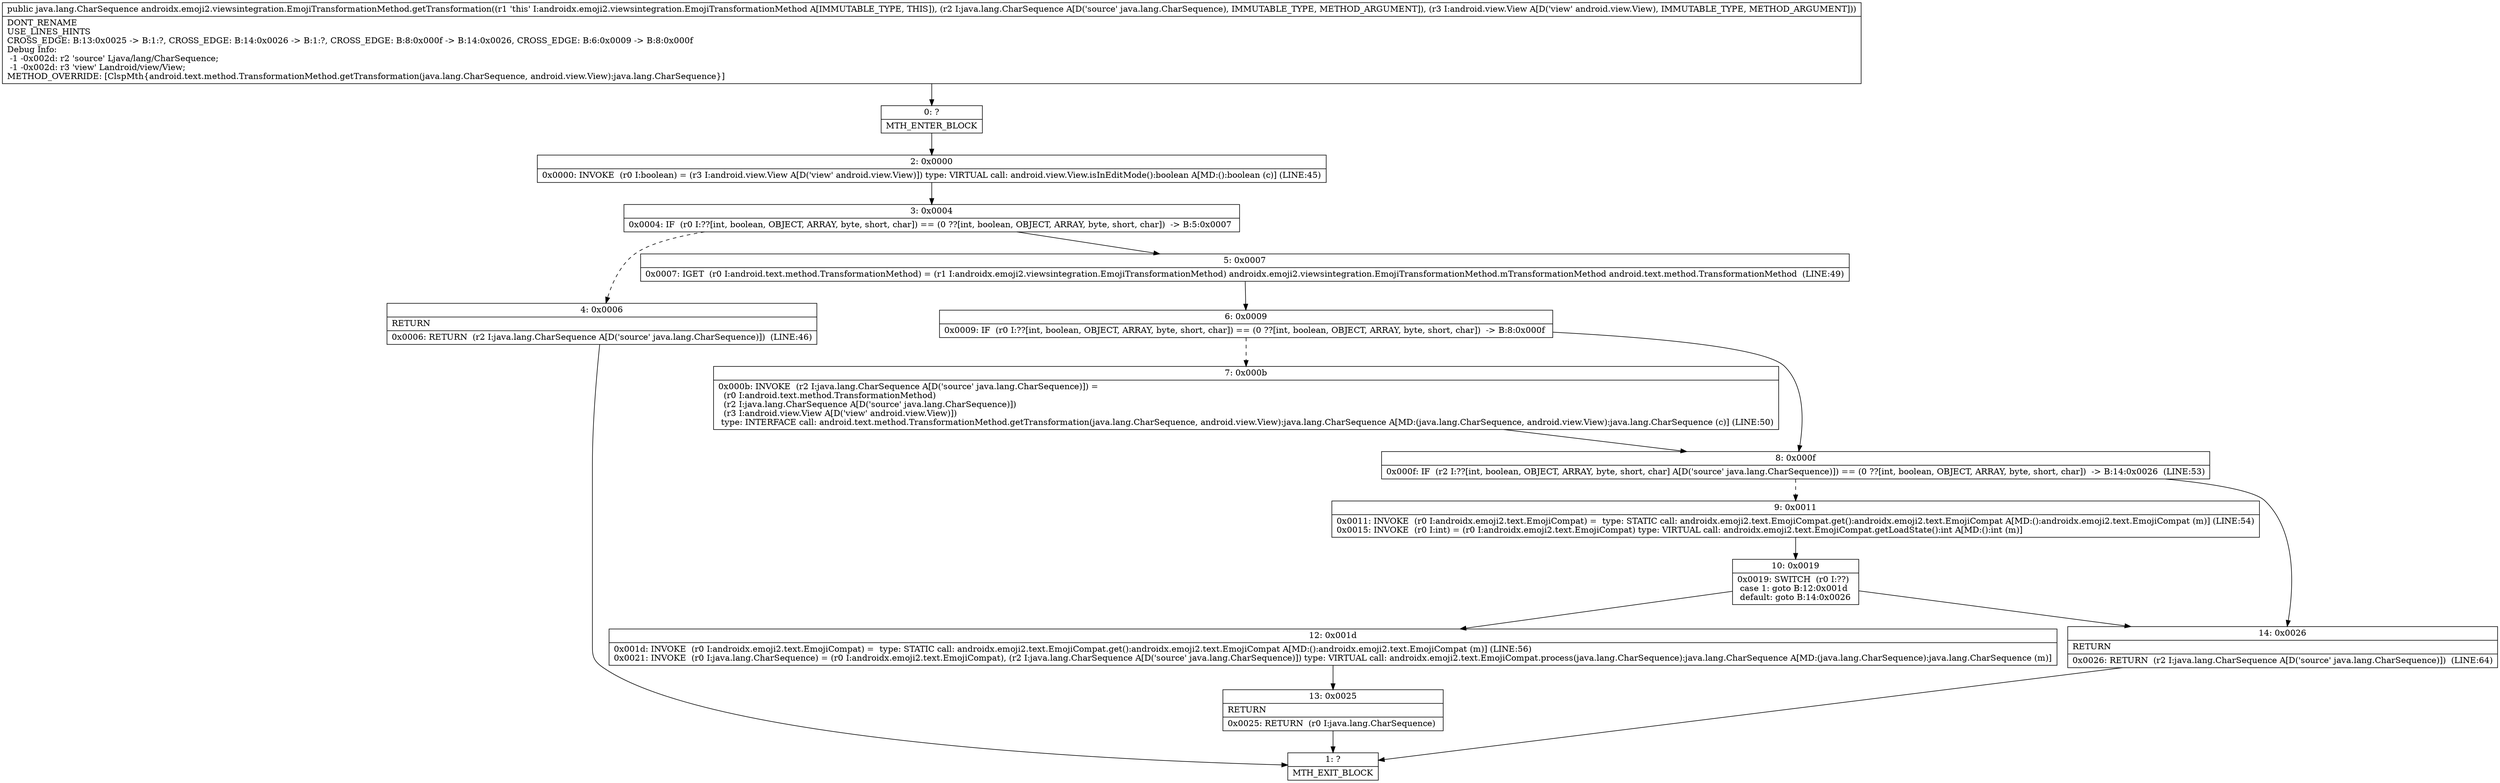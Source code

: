 digraph "CFG forandroidx.emoji2.viewsintegration.EmojiTransformationMethod.getTransformation(Ljava\/lang\/CharSequence;Landroid\/view\/View;)Ljava\/lang\/CharSequence;" {
Node_0 [shape=record,label="{0\:\ ?|MTH_ENTER_BLOCK\l}"];
Node_2 [shape=record,label="{2\:\ 0x0000|0x0000: INVOKE  (r0 I:boolean) = (r3 I:android.view.View A[D('view' android.view.View)]) type: VIRTUAL call: android.view.View.isInEditMode():boolean A[MD:():boolean (c)] (LINE:45)\l}"];
Node_3 [shape=record,label="{3\:\ 0x0004|0x0004: IF  (r0 I:??[int, boolean, OBJECT, ARRAY, byte, short, char]) == (0 ??[int, boolean, OBJECT, ARRAY, byte, short, char])  \-\> B:5:0x0007 \l}"];
Node_4 [shape=record,label="{4\:\ 0x0006|RETURN\l|0x0006: RETURN  (r2 I:java.lang.CharSequence A[D('source' java.lang.CharSequence)])  (LINE:46)\l}"];
Node_1 [shape=record,label="{1\:\ ?|MTH_EXIT_BLOCK\l}"];
Node_5 [shape=record,label="{5\:\ 0x0007|0x0007: IGET  (r0 I:android.text.method.TransformationMethod) = (r1 I:androidx.emoji2.viewsintegration.EmojiTransformationMethod) androidx.emoji2.viewsintegration.EmojiTransformationMethod.mTransformationMethod android.text.method.TransformationMethod  (LINE:49)\l}"];
Node_6 [shape=record,label="{6\:\ 0x0009|0x0009: IF  (r0 I:??[int, boolean, OBJECT, ARRAY, byte, short, char]) == (0 ??[int, boolean, OBJECT, ARRAY, byte, short, char])  \-\> B:8:0x000f \l}"];
Node_7 [shape=record,label="{7\:\ 0x000b|0x000b: INVOKE  (r2 I:java.lang.CharSequence A[D('source' java.lang.CharSequence)]) = \l  (r0 I:android.text.method.TransformationMethod)\l  (r2 I:java.lang.CharSequence A[D('source' java.lang.CharSequence)])\l  (r3 I:android.view.View A[D('view' android.view.View)])\l type: INTERFACE call: android.text.method.TransformationMethod.getTransformation(java.lang.CharSequence, android.view.View):java.lang.CharSequence A[MD:(java.lang.CharSequence, android.view.View):java.lang.CharSequence (c)] (LINE:50)\l}"];
Node_8 [shape=record,label="{8\:\ 0x000f|0x000f: IF  (r2 I:??[int, boolean, OBJECT, ARRAY, byte, short, char] A[D('source' java.lang.CharSequence)]) == (0 ??[int, boolean, OBJECT, ARRAY, byte, short, char])  \-\> B:14:0x0026  (LINE:53)\l}"];
Node_9 [shape=record,label="{9\:\ 0x0011|0x0011: INVOKE  (r0 I:androidx.emoji2.text.EmojiCompat) =  type: STATIC call: androidx.emoji2.text.EmojiCompat.get():androidx.emoji2.text.EmojiCompat A[MD:():androidx.emoji2.text.EmojiCompat (m)] (LINE:54)\l0x0015: INVOKE  (r0 I:int) = (r0 I:androidx.emoji2.text.EmojiCompat) type: VIRTUAL call: androidx.emoji2.text.EmojiCompat.getLoadState():int A[MD:():int (m)]\l}"];
Node_10 [shape=record,label="{10\:\ 0x0019|0x0019: SWITCH  (r0 I:??)\l case 1: goto B:12:0x001d\l default: goto B:14:0x0026 \l}"];
Node_12 [shape=record,label="{12\:\ 0x001d|0x001d: INVOKE  (r0 I:androidx.emoji2.text.EmojiCompat) =  type: STATIC call: androidx.emoji2.text.EmojiCompat.get():androidx.emoji2.text.EmojiCompat A[MD:():androidx.emoji2.text.EmojiCompat (m)] (LINE:56)\l0x0021: INVOKE  (r0 I:java.lang.CharSequence) = (r0 I:androidx.emoji2.text.EmojiCompat), (r2 I:java.lang.CharSequence A[D('source' java.lang.CharSequence)]) type: VIRTUAL call: androidx.emoji2.text.EmojiCompat.process(java.lang.CharSequence):java.lang.CharSequence A[MD:(java.lang.CharSequence):java.lang.CharSequence (m)]\l}"];
Node_13 [shape=record,label="{13\:\ 0x0025|RETURN\l|0x0025: RETURN  (r0 I:java.lang.CharSequence) \l}"];
Node_14 [shape=record,label="{14\:\ 0x0026|RETURN\l|0x0026: RETURN  (r2 I:java.lang.CharSequence A[D('source' java.lang.CharSequence)])  (LINE:64)\l}"];
MethodNode[shape=record,label="{public java.lang.CharSequence androidx.emoji2.viewsintegration.EmojiTransformationMethod.getTransformation((r1 'this' I:androidx.emoji2.viewsintegration.EmojiTransformationMethod A[IMMUTABLE_TYPE, THIS]), (r2 I:java.lang.CharSequence A[D('source' java.lang.CharSequence), IMMUTABLE_TYPE, METHOD_ARGUMENT]), (r3 I:android.view.View A[D('view' android.view.View), IMMUTABLE_TYPE, METHOD_ARGUMENT]))  | DONT_RENAME\lUSE_LINES_HINTS\lCROSS_EDGE: B:13:0x0025 \-\> B:1:?, CROSS_EDGE: B:14:0x0026 \-\> B:1:?, CROSS_EDGE: B:8:0x000f \-\> B:14:0x0026, CROSS_EDGE: B:6:0x0009 \-\> B:8:0x000f\lDebug Info:\l  \-1 \-0x002d: r2 'source' Ljava\/lang\/CharSequence;\l  \-1 \-0x002d: r3 'view' Landroid\/view\/View;\lMETHOD_OVERRIDE: [ClspMth\{android.text.method.TransformationMethod.getTransformation(java.lang.CharSequence, android.view.View):java.lang.CharSequence\}]\l}"];
MethodNode -> Node_0;Node_0 -> Node_2;
Node_2 -> Node_3;
Node_3 -> Node_4[style=dashed];
Node_3 -> Node_5;
Node_4 -> Node_1;
Node_5 -> Node_6;
Node_6 -> Node_7[style=dashed];
Node_6 -> Node_8;
Node_7 -> Node_8;
Node_8 -> Node_9[style=dashed];
Node_8 -> Node_14;
Node_9 -> Node_10;
Node_10 -> Node_12;
Node_10 -> Node_14;
Node_12 -> Node_13;
Node_13 -> Node_1;
Node_14 -> Node_1;
}

